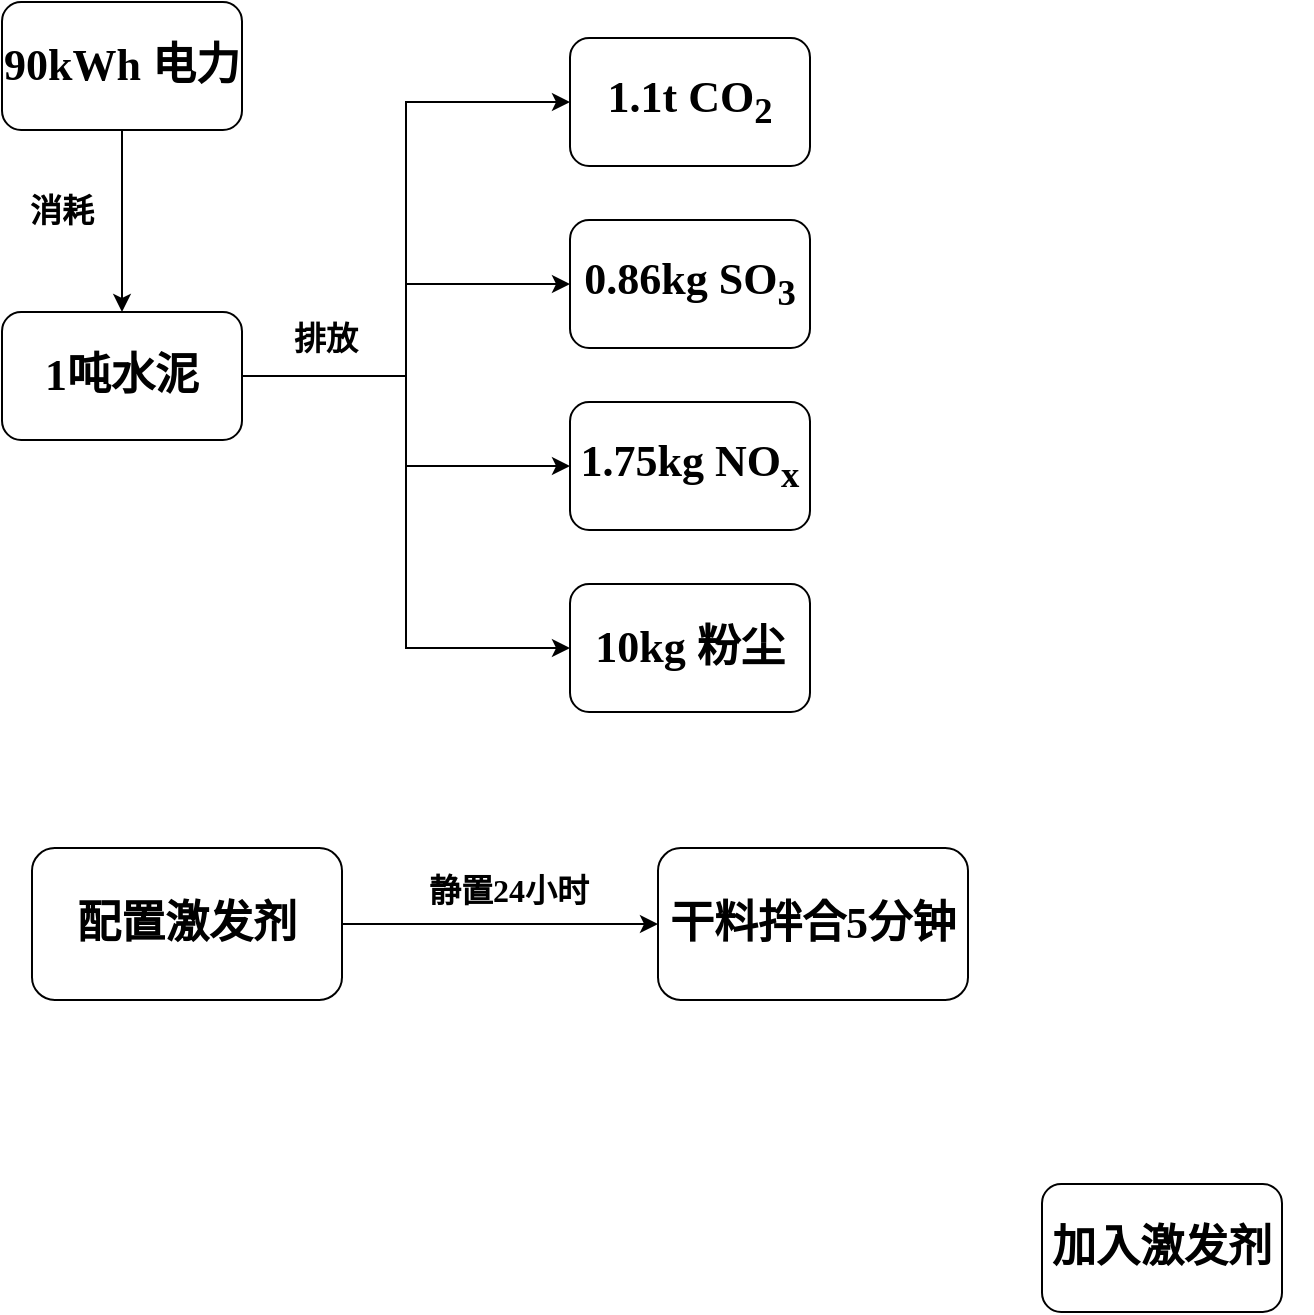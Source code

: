 <mxfile version="23.1.7" type="github">
  <diagram name="第 1 页" id="xCruYwVzztO8rrpMRHSy">
    <mxGraphModel dx="1418" dy="817" grid="0" gridSize="10" guides="1" tooltips="1" connect="1" arrows="1" fold="1" page="1" pageScale="1" pageWidth="827" pageHeight="1169" math="0" shadow="0">
      <root>
        <mxCell id="0" />
        <mxCell id="1" parent="0" />
        <mxCell id="j3AWHV1HB8_Tbn3RLML--14" style="edgeStyle=orthogonalEdgeStyle;rounded=0;orthogonalLoop=1;jettySize=auto;html=1;exitX=1;exitY=0.5;exitDx=0;exitDy=0;entryX=0;entryY=0.5;entryDx=0;entryDy=0;" parent="1" source="j3AWHV1HB8_Tbn3RLML--1" target="j3AWHV1HB8_Tbn3RLML--2" edge="1">
          <mxGeometry relative="1" as="geometry" />
        </mxCell>
        <mxCell id="j3AWHV1HB8_Tbn3RLML--15" style="edgeStyle=orthogonalEdgeStyle;rounded=0;orthogonalLoop=1;jettySize=auto;html=1;exitX=1;exitY=0.5;exitDx=0;exitDy=0;" parent="1" source="j3AWHV1HB8_Tbn3RLML--1" target="j3AWHV1HB8_Tbn3RLML--3" edge="1">
          <mxGeometry relative="1" as="geometry" />
        </mxCell>
        <mxCell id="j3AWHV1HB8_Tbn3RLML--16" style="edgeStyle=orthogonalEdgeStyle;rounded=0;orthogonalLoop=1;jettySize=auto;html=1;exitX=1;exitY=0.5;exitDx=0;exitDy=0;entryX=0;entryY=0.5;entryDx=0;entryDy=0;" parent="1" source="j3AWHV1HB8_Tbn3RLML--1" target="j3AWHV1HB8_Tbn3RLML--4" edge="1">
          <mxGeometry relative="1" as="geometry" />
        </mxCell>
        <mxCell id="j3AWHV1HB8_Tbn3RLML--17" style="edgeStyle=orthogonalEdgeStyle;rounded=0;orthogonalLoop=1;jettySize=auto;html=1;exitX=1;exitY=0.5;exitDx=0;exitDy=0;entryX=0;entryY=0.5;entryDx=0;entryDy=0;" parent="1" source="j3AWHV1HB8_Tbn3RLML--1" target="j3AWHV1HB8_Tbn3RLML--5" edge="1">
          <mxGeometry relative="1" as="geometry" />
        </mxCell>
        <mxCell id="j3AWHV1HB8_Tbn3RLML--1" value="1吨水泥" style="rounded=1;whiteSpace=wrap;html=1;fontFamily=Times New Roman;fontSize=22;fontStyle=1" parent="1" vertex="1">
          <mxGeometry x="120" y="411" width="120" height="64" as="geometry" />
        </mxCell>
        <mxCell id="j3AWHV1HB8_Tbn3RLML--2" value="1.1t CO&lt;sub&gt;2&lt;/sub&gt;" style="rounded=1;whiteSpace=wrap;html=1;fontFamily=Times New Roman;fontSize=22;fontStyle=1" parent="1" vertex="1">
          <mxGeometry x="404" y="274" width="120" height="64" as="geometry" />
        </mxCell>
        <mxCell id="j3AWHV1HB8_Tbn3RLML--3" value="0.86kg SO&lt;sub&gt;3&lt;/sub&gt;" style="rounded=1;whiteSpace=wrap;html=1;fontFamily=Times New Roman;fontSize=22;fontStyle=1" parent="1" vertex="1">
          <mxGeometry x="404" y="365" width="120" height="64" as="geometry" />
        </mxCell>
        <mxCell id="j3AWHV1HB8_Tbn3RLML--4" value="1.75kg NO&lt;sub&gt;x&lt;/sub&gt;" style="rounded=1;whiteSpace=wrap;html=1;fontFamily=Times New Roman;fontSize=22;fontStyle=1" parent="1" vertex="1">
          <mxGeometry x="404" y="456" width="120" height="64" as="geometry" />
        </mxCell>
        <mxCell id="j3AWHV1HB8_Tbn3RLML--5" value="10kg 粉尘" style="rounded=1;whiteSpace=wrap;html=1;fontFamily=Times New Roman;fontSize=22;fontStyle=1" parent="1" vertex="1">
          <mxGeometry x="404" y="547" width="120" height="64" as="geometry" />
        </mxCell>
        <mxCell id="j3AWHV1HB8_Tbn3RLML--21" style="edgeStyle=orthogonalEdgeStyle;rounded=0;orthogonalLoop=1;jettySize=auto;html=1;exitX=0.5;exitY=1;exitDx=0;exitDy=0;entryX=0.5;entryY=0;entryDx=0;entryDy=0;" parent="1" source="j3AWHV1HB8_Tbn3RLML--13" target="j3AWHV1HB8_Tbn3RLML--1" edge="1">
          <mxGeometry relative="1" as="geometry" />
        </mxCell>
        <mxCell id="j3AWHV1HB8_Tbn3RLML--13" value="90kWh 电力" style="rounded=1;whiteSpace=wrap;html=1;fontFamily=Times New Roman;fontSize=22;fontStyle=1" parent="1" vertex="1">
          <mxGeometry x="120" y="256" width="120" height="64" as="geometry" />
        </mxCell>
        <mxCell id="j3AWHV1HB8_Tbn3RLML--18" value="排放" style="text;html=1;align=center;verticalAlign=middle;whiteSpace=wrap;rounded=0;fontStyle=1;fontSize=16;fontFamily=Times New Roman;" parent="1" vertex="1">
          <mxGeometry x="252" y="409" width="60" height="30" as="geometry" />
        </mxCell>
        <mxCell id="j3AWHV1HB8_Tbn3RLML--22" value="消耗" style="text;html=1;align=center;verticalAlign=middle;whiteSpace=wrap;rounded=0;fontStyle=1;fontSize=16;fontFamily=Times New Roman;" parent="1" vertex="1">
          <mxGeometry x="120" y="345" width="60" height="30" as="geometry" />
        </mxCell>
        <mxCell id="vkbt1-L5XD3_QO1peGoj-4" style="edgeStyle=orthogonalEdgeStyle;rounded=0;orthogonalLoop=1;jettySize=auto;html=1;exitX=1;exitY=0.5;exitDx=0;exitDy=0;" edge="1" parent="1" source="vkbt1-L5XD3_QO1peGoj-1" target="vkbt1-L5XD3_QO1peGoj-3">
          <mxGeometry relative="1" as="geometry" />
        </mxCell>
        <mxCell id="vkbt1-L5XD3_QO1peGoj-1" value="配置激发剂" style="rounded=1;whiteSpace=wrap;html=1;fontFamily=Times New Roman;fontSize=22;fontStyle=1" vertex="1" parent="1">
          <mxGeometry x="135" y="679" width="155" height="76" as="geometry" />
        </mxCell>
        <mxCell id="vkbt1-L5XD3_QO1peGoj-3" value="干料拌合5分钟" style="rounded=1;whiteSpace=wrap;html=1;fontFamily=Times New Roman;fontSize=22;fontStyle=1" vertex="1" parent="1">
          <mxGeometry x="448" y="679" width="155" height="76" as="geometry" />
        </mxCell>
        <mxCell id="vkbt1-L5XD3_QO1peGoj-5" value="静置24小时" style="text;html=1;align=center;verticalAlign=middle;whiteSpace=wrap;rounded=0;fontStyle=1;fontSize=16;fontFamily=Times New Roman;" vertex="1" parent="1">
          <mxGeometry x="312" y="685" width="123" height="30" as="geometry" />
        </mxCell>
        <mxCell id="vkbt1-L5XD3_QO1peGoj-8" value="加入激发剂" style="rounded=1;whiteSpace=wrap;html=1;fontFamily=Times New Roman;fontSize=22;fontStyle=1" vertex="1" parent="1">
          <mxGeometry x="640" y="847" width="120" height="64" as="geometry" />
        </mxCell>
        <mxCell id="vkbt1-L5XD3_QO1peGoj-10" value="&lt;span style=&quot;color: rgba(0, 0, 0, 0); font-family: monospace; font-size: 0px; font-style: normal; font-variant-ligatures: normal; font-variant-caps: normal; font-weight: 400; letter-spacing: normal; orphans: 2; text-align: start; text-indent: 0px; text-transform: none; widows: 2; word-spacing: 0px; -webkit-text-stroke-width: 0px; background-color: rgb(251, 251, 251); text-decoration-thickness: initial; text-decoration-style: initial; text-decoration-color: initial; float: none; display: inline !important;&quot;&gt;%3CmxGraphModel%3E%3Croot%3E%3CmxCell%20id%3D%220%22%2F%3E%3CmxCell%20id%3D%221%22%20parent%3D%220%22%2F%3E%3CmxCell%20id%3D%222%20value%3D%2290kWh%20%E7%94%B5%E5%8A%9B%22%20style%30style%34%B5%E5%8A%9B%22%20style%30style%34%B5%E5%8A%9B%22%20style%30style%30style%33 D%22rounded%3D1%3BwhiteSpace%3Dwrap%3Bhtml%3D1%3BfontFamily%3DTimes%20New%20Roman%3BfontSize%3D22%3BfontStyle%3D1%22%20vertex%3D%221%22%20parent%3D%221%22%3E%3CmxGeometry%20x%3D%22120%22%20y%3D%22256%22%20width%3D%22120%22%20高度%3D%2264%22%20as%3D%22几何%22%2F%3E%3C%2FmxCell%3E%3C%2Froot%3E%3C%2FmxGraphModel%3E&lt;/span&gt;" style="text;whiteSpace=wrap;html=1;" vertex="1" parent="1">
          <mxGeometry x="703" y="541" width="28" height="36" as="geometry" />
        </mxCell>
        <mxCell id="vkbt1-L5XD3_QO1peGoj-11" value="&lt;span style=&quot;color: rgba(0, 0, 0, 0); font-family: monospace; font-size: 0px; font-style: normal; font-variant-ligatures: normal; font-variant-caps: normal; font-weight: 400; letter-spacing: normal; orphans: 2; text-align: start; text-indent: 0px; text-transform: none; widows: 2; word-spacing: 0px; -webkit-text-stroke-width: 0px; background-color: rgb(251, 251, 251); text-decoration-thickness: initial; text-decoration-style: initial; text-decoration-color: initial; float: none; display: inline !important;&quot;&gt;%3CmxGraphModel%3E%3Croot%3E%3CmxCell%20id%3D%220%22%2F%3E%3CmxCell%20id%3D%221%22%20parent%3D%220%22%2F%3E%3CmxCell%20id%3D%222%20value%3D%2290kWh%20%E7%94%B5%E5%8A%9B%22%20style%30style%34%B5%E5%8A%9B%22%20style%30style%34%B5%E5%8A%9B%22%20style%30style%30style%33 D%22rounded%3D1%3BwhiteSpace%3Dwrap%3Bhtml%3D1%3BfontFamily%3DTimes%20New%20Roman%3BfontSize%3D22%3BfontStyle%3D1%22%20vertex%3D%221%22%20parent%3D%221%22%3E%3CmxGeometry%20x%3D%22120%22%20y%3D%22256%22%20width%3D%22120%22%20高度%3D%2264%22%20as%3D%22几何%22%2F%3E%3C%2FmxCell%3E%3C%2Froot%3E%3C%2FmxGraphModel%3E&lt;/span&gt;" style="text;whiteSpace=wrap;html=1;" vertex="1" parent="1">
          <mxGeometry x="733" y="660" width="28" height="36" as="geometry" />
        </mxCell>
        <mxCell id="vkbt1-L5XD3_QO1peGoj-12" value="&lt;span style=&quot;color: rgba(0, 0, 0, 0); font-family: monospace; font-size: 0px; font-style: normal; font-variant-ligatures: normal; font-variant-caps: normal; font-weight: 400; letter-spacing: normal; orphans: 2; text-align: start; text-indent: 0px; text-transform: none; widows: 2; word-spacing: 0px; -webkit-text-stroke-width: 0px; background-color: rgb(251, 251, 251); text-decoration-thickness: initial; text-decoration-style: initial; text-decoration-color: initial; float: none; display: inline !important;&quot;&gt;%3CmxGraphModel%3E%3Croot%3E%3CmxCell%20id%3D%220%22%2F%3E%3CmxCell%20id%3D%221%22%20parent%3D%220%22%2F%3E%3CmxCell%20id%3D%222%22%20value%3D%221%E5%90%A8%E6%B0%B4%E6%B3%A5%22%20style%3D%22rounded%3D1%3BwhiteSpace%3Dwrap%3Bhtml%3D1%3BfontFamily%3DTimes%20New%20Roman%3BfontSize%3D22%3BfontStyle%3D1%22%20vertex%3D%221%22%22%20parent%3D%221%22%3E%3CmxGeometry%20x%3D%22120%22%20y%3D%22411%22%20width%3D%22120%22%20height%3D%2264%22%20as%3D%22geometry%22%2F%3E%3C%2FmxCell%3E%3C%2Froot%3E%3C%2FmxGraphModel%3E&lt;/span&gt;" style="text;whiteSpace=wrap;html=1;" vertex="1" parent="1">
          <mxGeometry x="747" y="530" width="28" height="36" as="geometry" />
        </mxCell>
      </root>
    </mxGraphModel>
  </diagram>
</mxfile>
